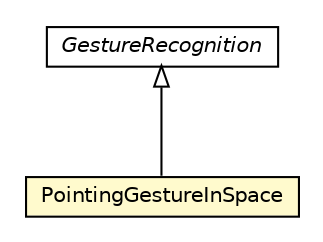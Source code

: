 #!/usr/local/bin/dot
#
# Class diagram 
# Generated by UMLGraph version R5_6-24-gf6e263 (http://www.umlgraph.org/)
#

digraph G {
	edge [fontname="Helvetica",fontsize=10,labelfontname="Helvetica",labelfontsize=10];
	node [fontname="Helvetica",fontsize=10,shape=plaintext];
	nodesep=0.25;
	ranksep=0.5;
	// org.universAAL.ontology.gesture.pointing.PointingGestureInSpace
	c6585531 [label=<<table title="org.universAAL.ontology.gesture.pointing.PointingGestureInSpace" border="0" cellborder="1" cellspacing="0" cellpadding="2" port="p" bgcolor="lemonChiffon" href="./PointingGestureInSpace.html">
		<tr><td><table border="0" cellspacing="0" cellpadding="1">
<tr><td align="center" balign="center"> PointingGestureInSpace </td></tr>
		</table></td></tr>
		</table>>, URL="./PointingGestureInSpace.html", fontname="Helvetica", fontcolor="black", fontsize=10.0];
	// org.universAAL.ontology.gesture.pointing.GestureRecognition
	c6585532 [label=<<table title="org.universAAL.ontology.gesture.pointing.GestureRecognition" border="0" cellborder="1" cellspacing="0" cellpadding="2" port="p" href="./GestureRecognition.html">
		<tr><td><table border="0" cellspacing="0" cellpadding="1">
<tr><td align="center" balign="center"><font face="Helvetica-Oblique"> GestureRecognition </font></td></tr>
		</table></td></tr>
		</table>>, URL="./GestureRecognition.html", fontname="Helvetica", fontcolor="black", fontsize=10.0];
	//org.universAAL.ontology.gesture.pointing.PointingGestureInSpace extends org.universAAL.ontology.gesture.pointing.GestureRecognition
	c6585532:p -> c6585531:p [dir=back,arrowtail=empty];
}

